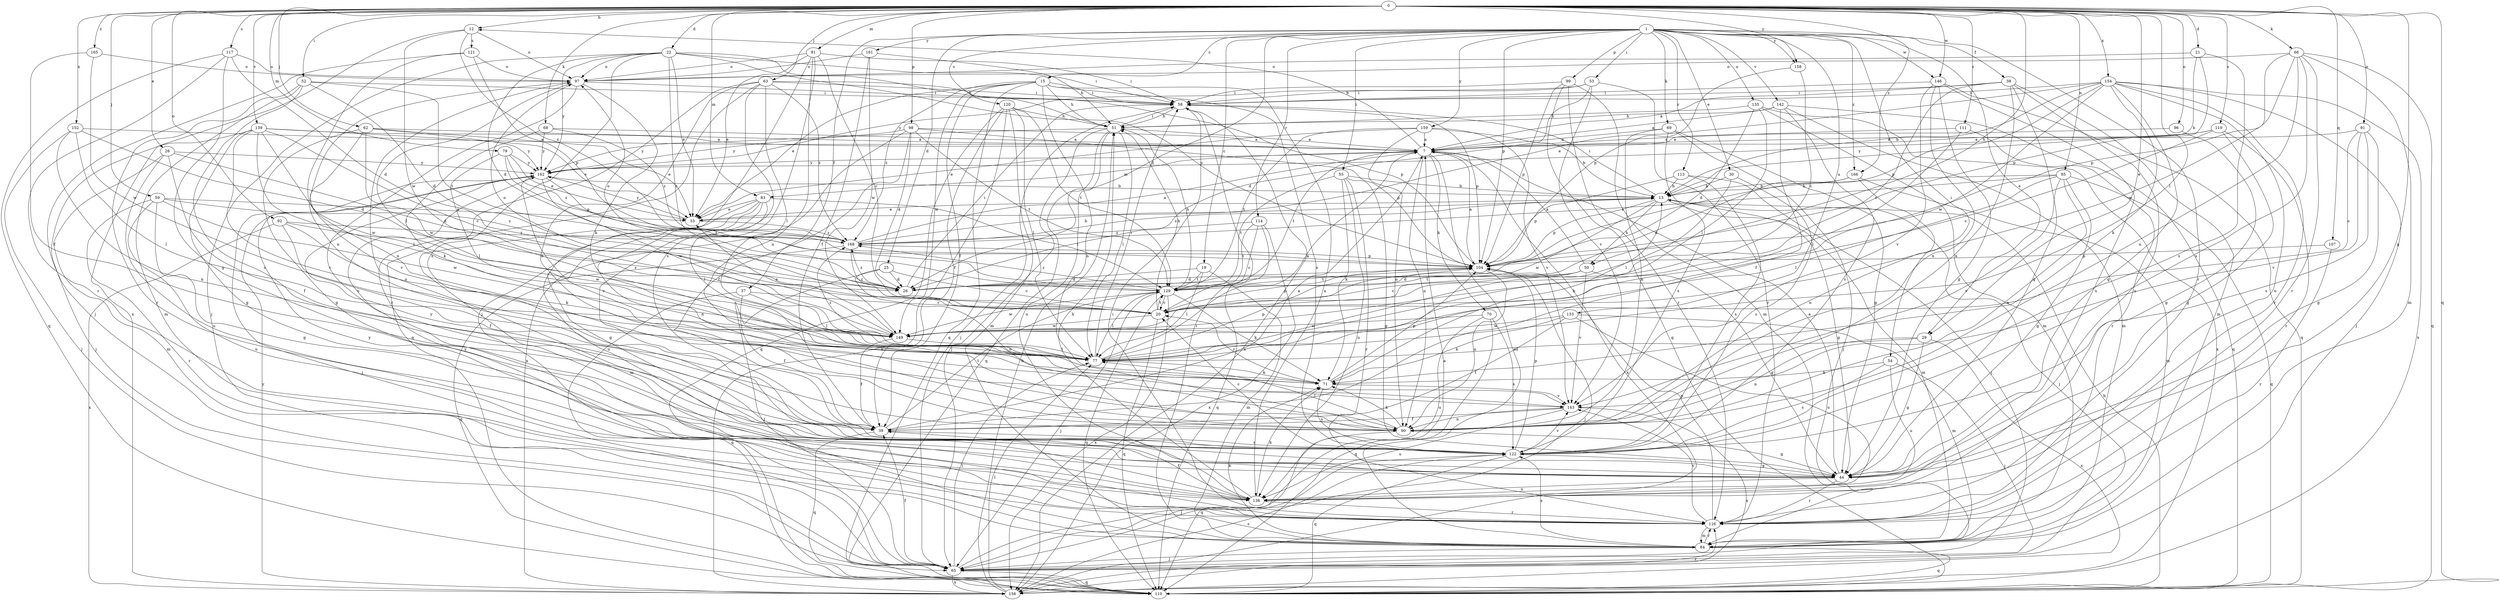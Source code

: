 strict digraph  {
0;
1;
7;
12;
13;
15;
19;
20;
21;
22;
25;
26;
28;
29;
30;
33;
37;
38;
39;
44;
50;
51;
52;
53;
54;
55;
58;
59;
62;
63;
65;
66;
68;
69;
70;
71;
77;
79;
81;
83;
84;
85;
90;
91;
92;
96;
97;
98;
99;
104;
107;
110;
111;
113;
114;
116;
117;
119;
120;
121;
122;
129;
133;
135;
136;
139;
142;
143;
146;
149;
152;
154;
156;
158;
159;
161;
162;
165;
166;
168;
0 -> 12  [label=b];
0 -> 21  [label=d];
0 -> 22  [label=d];
0 -> 28  [label=e];
0 -> 29  [label=e];
0 -> 44  [label=g];
0 -> 50  [label=h];
0 -> 52  [label=i];
0 -> 59  [label=j];
0 -> 62  [label=j];
0 -> 63  [label=j];
0 -> 66  [label=k];
0 -> 68  [label=k];
0 -> 77  [label=l];
0 -> 79  [label=m];
0 -> 81  [label=m];
0 -> 83  [label=m];
0 -> 85  [label=n];
0 -> 91  [label=o];
0 -> 92  [label=o];
0 -> 96  [label=o];
0 -> 98  [label=p];
0 -> 107  [label=q];
0 -> 110  [label=q];
0 -> 111  [label=r];
0 -> 117  [label=s];
0 -> 119  [label=s];
0 -> 139  [label=v];
0 -> 146  [label=w];
0 -> 152  [label=x];
0 -> 154  [label=x];
0 -> 158  [label=y];
0 -> 165  [label=z];
0 -> 166  [label=z];
1 -> 15  [label=c];
1 -> 19  [label=c];
1 -> 25  [label=d];
1 -> 26  [label=d];
1 -> 29  [label=e];
1 -> 30  [label=e];
1 -> 37  [label=f];
1 -> 38  [label=f];
1 -> 53  [label=i];
1 -> 54  [label=i];
1 -> 55  [label=i];
1 -> 69  [label=k];
1 -> 99  [label=p];
1 -> 104  [label=p];
1 -> 113  [label=r];
1 -> 114  [label=r];
1 -> 116  [label=r];
1 -> 120  [label=s];
1 -> 133  [label=u];
1 -> 135  [label=u];
1 -> 142  [label=v];
1 -> 146  [label=w];
1 -> 158  [label=y];
1 -> 159  [label=y];
1 -> 161  [label=y];
1 -> 166  [label=z];
7 -> 12  [label=b];
7 -> 70  [label=k];
7 -> 83  [label=m];
7 -> 84  [label=m];
7 -> 90  [label=n];
7 -> 129  [label=t];
7 -> 156  [label=x];
7 -> 162  [label=y];
12 -> 97  [label=o];
12 -> 121  [label=s];
12 -> 149  [label=w];
12 -> 156  [label=x];
12 -> 168  [label=z];
13 -> 33  [label=e];
13 -> 44  [label=g];
13 -> 50  [label=h];
13 -> 58  [label=i];
13 -> 65  [label=j];
13 -> 84  [label=m];
13 -> 104  [label=p];
13 -> 149  [label=w];
13 -> 168  [label=z];
15 -> 33  [label=e];
15 -> 39  [label=f];
15 -> 51  [label=h];
15 -> 58  [label=i];
15 -> 90  [label=n];
15 -> 110  [label=q];
15 -> 122  [label=s];
15 -> 136  [label=u];
15 -> 149  [label=w];
15 -> 168  [label=z];
19 -> 26  [label=d];
19 -> 77  [label=l];
19 -> 84  [label=m];
19 -> 129  [label=t];
20 -> 51  [label=h];
20 -> 97  [label=o];
20 -> 104  [label=p];
20 -> 110  [label=q];
20 -> 129  [label=t];
20 -> 149  [label=w];
21 -> 13  [label=b];
21 -> 97  [label=o];
21 -> 104  [label=p];
21 -> 122  [label=s];
22 -> 20  [label=c];
22 -> 26  [label=d];
22 -> 33  [label=e];
22 -> 51  [label=h];
22 -> 58  [label=i];
22 -> 65  [label=j];
22 -> 97  [label=o];
22 -> 104  [label=p];
22 -> 122  [label=s];
22 -> 162  [label=y];
25 -> 20  [label=c];
25 -> 26  [label=d];
25 -> 65  [label=j];
25 -> 90  [label=n];
26 -> 58  [label=i];
26 -> 97  [label=o];
26 -> 168  [label=z];
28 -> 26  [label=d];
28 -> 39  [label=f];
28 -> 84  [label=m];
28 -> 136  [label=u];
28 -> 162  [label=y];
29 -> 44  [label=g];
29 -> 77  [label=l];
29 -> 90  [label=n];
29 -> 156  [label=x];
30 -> 13  [label=b];
30 -> 77  [label=l];
30 -> 122  [label=s];
33 -> 162  [label=y];
33 -> 168  [label=z];
37 -> 20  [label=c];
37 -> 39  [label=f];
37 -> 77  [label=l];
37 -> 110  [label=q];
38 -> 7  [label=a];
38 -> 20  [label=c];
38 -> 44  [label=g];
38 -> 58  [label=i];
38 -> 84  [label=m];
38 -> 90  [label=n];
38 -> 136  [label=u];
39 -> 7  [label=a];
39 -> 110  [label=q];
39 -> 122  [label=s];
39 -> 129  [label=t];
44 -> 7  [label=a];
44 -> 97  [label=o];
44 -> 116  [label=r];
44 -> 136  [label=u];
50 -> 7  [label=a];
50 -> 20  [label=c];
50 -> 26  [label=d];
50 -> 44  [label=g];
50 -> 129  [label=t];
50 -> 143  [label=v];
51 -> 7  [label=a];
51 -> 58  [label=i];
51 -> 65  [label=j];
51 -> 77  [label=l];
51 -> 110  [label=q];
51 -> 136  [label=u];
51 -> 162  [label=y];
52 -> 26  [label=d];
52 -> 58  [label=i];
52 -> 84  [label=m];
52 -> 116  [label=r];
52 -> 122  [label=s];
52 -> 129  [label=t];
53 -> 26  [label=d];
53 -> 58  [label=i];
53 -> 116  [label=r];
53 -> 143  [label=v];
53 -> 162  [label=y];
54 -> 65  [label=j];
54 -> 71  [label=k];
54 -> 122  [label=s];
54 -> 136  [label=u];
55 -> 13  [label=b];
55 -> 44  [label=g];
55 -> 71  [label=k];
55 -> 116  [label=r];
55 -> 129  [label=t];
55 -> 136  [label=u];
58 -> 51  [label=h];
58 -> 65  [label=j];
58 -> 104  [label=p];
58 -> 156  [label=x];
59 -> 33  [label=e];
59 -> 44  [label=g];
59 -> 116  [label=r];
59 -> 136  [label=u];
59 -> 149  [label=w];
59 -> 168  [label=z];
62 -> 7  [label=a];
62 -> 33  [label=e];
62 -> 44  [label=g];
62 -> 143  [label=v];
62 -> 149  [label=w];
62 -> 162  [label=y];
63 -> 58  [label=i];
63 -> 77  [label=l];
63 -> 90  [label=n];
63 -> 104  [label=p];
63 -> 110  [label=q];
63 -> 116  [label=r];
63 -> 122  [label=s];
63 -> 168  [label=z];
65 -> 7  [label=a];
65 -> 39  [label=f];
65 -> 77  [label=l];
65 -> 110  [label=q];
65 -> 156  [label=x];
66 -> 84  [label=m];
66 -> 90  [label=n];
66 -> 97  [label=o];
66 -> 104  [label=p];
66 -> 110  [label=q];
66 -> 116  [label=r];
66 -> 122  [label=s];
66 -> 149  [label=w];
68 -> 7  [label=a];
68 -> 71  [label=k];
68 -> 162  [label=y];
68 -> 168  [label=z];
69 -> 7  [label=a];
69 -> 44  [label=g];
69 -> 65  [label=j];
69 -> 90  [label=n];
69 -> 122  [label=s];
70 -> 110  [label=q];
70 -> 122  [label=s];
70 -> 136  [label=u];
70 -> 149  [label=w];
71 -> 13  [label=b];
71 -> 20  [label=c];
71 -> 104  [label=p];
71 -> 122  [label=s];
71 -> 143  [label=v];
77 -> 7  [label=a];
77 -> 58  [label=i];
77 -> 71  [label=k];
77 -> 104  [label=p];
77 -> 168  [label=z];
79 -> 33  [label=e];
79 -> 77  [label=l];
79 -> 104  [label=p];
79 -> 162  [label=y];
79 -> 168  [label=z];
81 -> 20  [label=c];
81 -> 33  [label=e];
81 -> 58  [label=i];
81 -> 65  [label=j];
81 -> 90  [label=n];
81 -> 97  [label=o];
81 -> 122  [label=s];
83 -> 33  [label=e];
83 -> 44  [label=g];
83 -> 77  [label=l];
83 -> 84  [label=m];
83 -> 90  [label=n];
83 -> 129  [label=t];
83 -> 136  [label=u];
84 -> 58  [label=i];
84 -> 65  [label=j];
84 -> 71  [label=k];
84 -> 110  [label=q];
84 -> 116  [label=r];
84 -> 122  [label=s];
85 -> 13  [label=b];
85 -> 44  [label=g];
85 -> 77  [label=l];
85 -> 90  [label=n];
85 -> 110  [label=q];
85 -> 143  [label=v];
85 -> 168  [label=z];
90 -> 44  [label=g];
90 -> 71  [label=k];
90 -> 77  [label=l];
90 -> 110  [label=q];
91 -> 7  [label=a];
91 -> 20  [label=c];
91 -> 44  [label=g];
91 -> 122  [label=s];
91 -> 143  [label=v];
92 -> 39  [label=f];
92 -> 71  [label=k];
92 -> 149  [label=w];
92 -> 156  [label=x];
92 -> 168  [label=z];
96 -> 7  [label=a];
96 -> 44  [label=g];
97 -> 58  [label=i];
97 -> 71  [label=k];
97 -> 77  [label=l];
97 -> 90  [label=n];
97 -> 136  [label=u];
98 -> 7  [label=a];
98 -> 26  [label=d];
98 -> 39  [label=f];
98 -> 104  [label=p];
98 -> 129  [label=t];
98 -> 156  [label=x];
98 -> 162  [label=y];
99 -> 58  [label=i];
99 -> 84  [label=m];
99 -> 104  [label=p];
99 -> 110  [label=q];
99 -> 116  [label=r];
104 -> 7  [label=a];
104 -> 26  [label=d];
104 -> 65  [label=j];
104 -> 90  [label=n];
104 -> 129  [label=t];
107 -> 104  [label=p];
107 -> 116  [label=r];
110 -> 13  [label=b];
111 -> 7  [label=a];
111 -> 77  [label=l];
111 -> 116  [label=r];
113 -> 13  [label=b];
113 -> 65  [label=j];
113 -> 104  [label=p];
113 -> 122  [label=s];
114 -> 20  [label=c];
114 -> 110  [label=q];
114 -> 129  [label=t];
114 -> 156  [label=x];
114 -> 168  [label=z];
116 -> 58  [label=i];
116 -> 84  [label=m];
116 -> 104  [label=p];
116 -> 143  [label=v];
116 -> 162  [label=y];
117 -> 26  [label=d];
117 -> 44  [label=g];
117 -> 97  [label=o];
117 -> 110  [label=q];
117 -> 116  [label=r];
119 -> 7  [label=a];
119 -> 20  [label=c];
119 -> 44  [label=g];
119 -> 116  [label=r];
119 -> 162  [label=y];
120 -> 39  [label=f];
120 -> 51  [label=h];
120 -> 77  [label=l];
120 -> 84  [label=m];
120 -> 110  [label=q];
120 -> 129  [label=t];
120 -> 156  [label=x];
121 -> 65  [label=j];
121 -> 90  [label=n];
121 -> 97  [label=o];
121 -> 104  [label=p];
122 -> 20  [label=c];
122 -> 44  [label=g];
122 -> 65  [label=j];
122 -> 104  [label=p];
122 -> 110  [label=q];
122 -> 143  [label=v];
122 -> 162  [label=y];
129 -> 20  [label=c];
129 -> 51  [label=h];
129 -> 65  [label=j];
129 -> 71  [label=k];
129 -> 77  [label=l];
129 -> 110  [label=q];
129 -> 149  [label=w];
129 -> 156  [label=x];
129 -> 168  [label=z];
133 -> 39  [label=f];
133 -> 71  [label=k];
133 -> 84  [label=m];
133 -> 136  [label=u];
133 -> 149  [label=w];
135 -> 26  [label=d];
135 -> 51  [label=h];
135 -> 77  [label=l];
135 -> 84  [label=m];
135 -> 156  [label=x];
136 -> 39  [label=f];
136 -> 51  [label=h];
136 -> 71  [label=k];
136 -> 116  [label=r];
136 -> 162  [label=y];
139 -> 7  [label=a];
139 -> 20  [label=c];
139 -> 33  [label=e];
139 -> 44  [label=g];
139 -> 65  [label=j];
139 -> 77  [label=l];
139 -> 143  [label=v];
139 -> 149  [label=w];
142 -> 7  [label=a];
142 -> 39  [label=f];
142 -> 51  [label=h];
142 -> 84  [label=m];
142 -> 110  [label=q];
142 -> 122  [label=s];
143 -> 39  [label=f];
143 -> 90  [label=n];
143 -> 136  [label=u];
143 -> 156  [label=x];
146 -> 44  [label=g];
146 -> 58  [label=i];
146 -> 90  [label=n];
146 -> 110  [label=q];
146 -> 136  [label=u];
146 -> 143  [label=v];
149 -> 33  [label=e];
149 -> 39  [label=f];
149 -> 77  [label=l];
152 -> 7  [label=a];
152 -> 26  [label=d];
152 -> 65  [label=j];
152 -> 77  [label=l];
152 -> 90  [label=n];
154 -> 13  [label=b];
154 -> 33  [label=e];
154 -> 44  [label=g];
154 -> 58  [label=i];
154 -> 65  [label=j];
154 -> 71  [label=k];
154 -> 104  [label=p];
154 -> 116  [label=r];
154 -> 136  [label=u];
154 -> 149  [label=w];
154 -> 156  [label=x];
156 -> 51  [label=h];
156 -> 77  [label=l];
156 -> 116  [label=r];
156 -> 122  [label=s];
156 -> 162  [label=y];
158 -> 20  [label=c];
158 -> 104  [label=p];
159 -> 7  [label=a];
159 -> 13  [label=b];
159 -> 33  [label=e];
159 -> 90  [label=n];
159 -> 129  [label=t];
159 -> 143  [label=v];
161 -> 39  [label=f];
161 -> 51  [label=h];
161 -> 97  [label=o];
161 -> 149  [label=w];
162 -> 13  [label=b];
162 -> 65  [label=j];
162 -> 129  [label=t];
162 -> 143  [label=v];
162 -> 149  [label=w];
165 -> 39  [label=f];
165 -> 97  [label=o];
165 -> 149  [label=w];
166 -> 13  [label=b];
166 -> 26  [label=d];
166 -> 84  [label=m];
166 -> 90  [label=n];
168 -> 7  [label=a];
168 -> 13  [label=b];
168 -> 20  [label=c];
168 -> 104  [label=p];
168 -> 110  [label=q];
}
